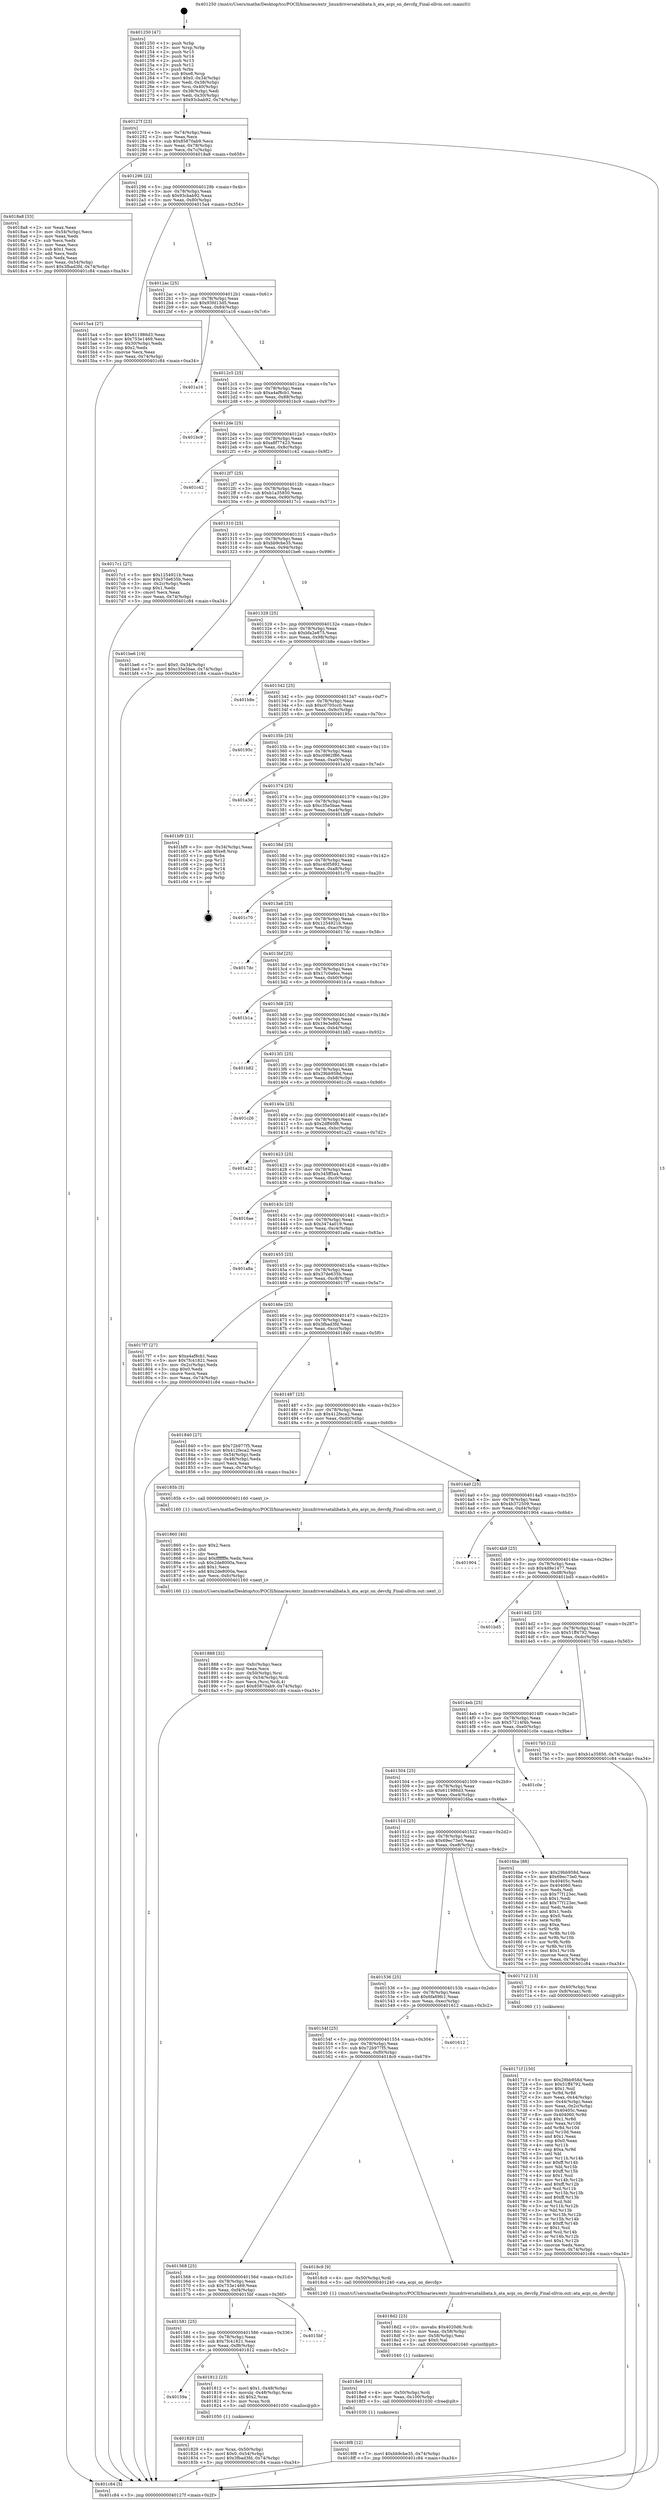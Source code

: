 digraph "0x401250" {
  label = "0x401250 (/mnt/c/Users/mathe/Desktop/tcc/POCII/binaries/extr_linuxdriversatalibata.h_ata_acpi_on_devcfg_Final-ollvm.out::main(0))"
  labelloc = "t"
  node[shape=record]

  Entry [label="",width=0.3,height=0.3,shape=circle,fillcolor=black,style=filled]
  "0x40127f" [label="{
     0x40127f [23]\l
     | [instrs]\l
     &nbsp;&nbsp;0x40127f \<+3\>: mov -0x74(%rbp),%eax\l
     &nbsp;&nbsp;0x401282 \<+2\>: mov %eax,%ecx\l
     &nbsp;&nbsp;0x401284 \<+6\>: sub $0x85870ab9,%ecx\l
     &nbsp;&nbsp;0x40128a \<+3\>: mov %eax,-0x78(%rbp)\l
     &nbsp;&nbsp;0x40128d \<+3\>: mov %ecx,-0x7c(%rbp)\l
     &nbsp;&nbsp;0x401290 \<+6\>: je 00000000004018a8 \<main+0x658\>\l
  }"]
  "0x4018a8" [label="{
     0x4018a8 [33]\l
     | [instrs]\l
     &nbsp;&nbsp;0x4018a8 \<+2\>: xor %eax,%eax\l
     &nbsp;&nbsp;0x4018aa \<+3\>: mov -0x54(%rbp),%ecx\l
     &nbsp;&nbsp;0x4018ad \<+2\>: mov %eax,%edx\l
     &nbsp;&nbsp;0x4018af \<+2\>: sub %ecx,%edx\l
     &nbsp;&nbsp;0x4018b1 \<+2\>: mov %eax,%ecx\l
     &nbsp;&nbsp;0x4018b3 \<+3\>: sub $0x1,%ecx\l
     &nbsp;&nbsp;0x4018b6 \<+2\>: add %ecx,%edx\l
     &nbsp;&nbsp;0x4018b8 \<+2\>: sub %edx,%eax\l
     &nbsp;&nbsp;0x4018ba \<+3\>: mov %eax,-0x54(%rbp)\l
     &nbsp;&nbsp;0x4018bd \<+7\>: movl $0x3fbad3fd,-0x74(%rbp)\l
     &nbsp;&nbsp;0x4018c4 \<+5\>: jmp 0000000000401c84 \<main+0xa34\>\l
  }"]
  "0x401296" [label="{
     0x401296 [22]\l
     | [instrs]\l
     &nbsp;&nbsp;0x401296 \<+5\>: jmp 000000000040129b \<main+0x4b\>\l
     &nbsp;&nbsp;0x40129b \<+3\>: mov -0x78(%rbp),%eax\l
     &nbsp;&nbsp;0x40129e \<+5\>: sub $0x93cbab92,%eax\l
     &nbsp;&nbsp;0x4012a3 \<+3\>: mov %eax,-0x80(%rbp)\l
     &nbsp;&nbsp;0x4012a6 \<+6\>: je 00000000004015a4 \<main+0x354\>\l
  }"]
  Exit [label="",width=0.3,height=0.3,shape=circle,fillcolor=black,style=filled,peripheries=2]
  "0x4015a4" [label="{
     0x4015a4 [27]\l
     | [instrs]\l
     &nbsp;&nbsp;0x4015a4 \<+5\>: mov $0x611986d3,%eax\l
     &nbsp;&nbsp;0x4015a9 \<+5\>: mov $0x753e1469,%ecx\l
     &nbsp;&nbsp;0x4015ae \<+3\>: mov -0x30(%rbp),%edx\l
     &nbsp;&nbsp;0x4015b1 \<+3\>: cmp $0x2,%edx\l
     &nbsp;&nbsp;0x4015b4 \<+3\>: cmovne %ecx,%eax\l
     &nbsp;&nbsp;0x4015b7 \<+3\>: mov %eax,-0x74(%rbp)\l
     &nbsp;&nbsp;0x4015ba \<+5\>: jmp 0000000000401c84 \<main+0xa34\>\l
  }"]
  "0x4012ac" [label="{
     0x4012ac [25]\l
     | [instrs]\l
     &nbsp;&nbsp;0x4012ac \<+5\>: jmp 00000000004012b1 \<main+0x61\>\l
     &nbsp;&nbsp;0x4012b1 \<+3\>: mov -0x78(%rbp),%eax\l
     &nbsp;&nbsp;0x4012b4 \<+5\>: sub $0x93fd13d5,%eax\l
     &nbsp;&nbsp;0x4012b9 \<+6\>: mov %eax,-0x84(%rbp)\l
     &nbsp;&nbsp;0x4012bf \<+6\>: je 0000000000401a16 \<main+0x7c6\>\l
  }"]
  "0x401c84" [label="{
     0x401c84 [5]\l
     | [instrs]\l
     &nbsp;&nbsp;0x401c84 \<+5\>: jmp 000000000040127f \<main+0x2f\>\l
  }"]
  "0x401250" [label="{
     0x401250 [47]\l
     | [instrs]\l
     &nbsp;&nbsp;0x401250 \<+1\>: push %rbp\l
     &nbsp;&nbsp;0x401251 \<+3\>: mov %rsp,%rbp\l
     &nbsp;&nbsp;0x401254 \<+2\>: push %r15\l
     &nbsp;&nbsp;0x401256 \<+2\>: push %r14\l
     &nbsp;&nbsp;0x401258 \<+2\>: push %r13\l
     &nbsp;&nbsp;0x40125a \<+2\>: push %r12\l
     &nbsp;&nbsp;0x40125c \<+1\>: push %rbx\l
     &nbsp;&nbsp;0x40125d \<+7\>: sub $0xe8,%rsp\l
     &nbsp;&nbsp;0x401264 \<+7\>: movl $0x0,-0x34(%rbp)\l
     &nbsp;&nbsp;0x40126b \<+3\>: mov %edi,-0x38(%rbp)\l
     &nbsp;&nbsp;0x40126e \<+4\>: mov %rsi,-0x40(%rbp)\l
     &nbsp;&nbsp;0x401272 \<+3\>: mov -0x38(%rbp),%edi\l
     &nbsp;&nbsp;0x401275 \<+3\>: mov %edi,-0x30(%rbp)\l
     &nbsp;&nbsp;0x401278 \<+7\>: movl $0x93cbab92,-0x74(%rbp)\l
  }"]
  "0x4018f8" [label="{
     0x4018f8 [12]\l
     | [instrs]\l
     &nbsp;&nbsp;0x4018f8 \<+7\>: movl $0xbb9cbe35,-0x74(%rbp)\l
     &nbsp;&nbsp;0x4018ff \<+5\>: jmp 0000000000401c84 \<main+0xa34\>\l
  }"]
  "0x401a16" [label="{
     0x401a16\l
  }", style=dashed]
  "0x4012c5" [label="{
     0x4012c5 [25]\l
     | [instrs]\l
     &nbsp;&nbsp;0x4012c5 \<+5\>: jmp 00000000004012ca \<main+0x7a\>\l
     &nbsp;&nbsp;0x4012ca \<+3\>: mov -0x78(%rbp),%eax\l
     &nbsp;&nbsp;0x4012cd \<+5\>: sub $0xa4af8cb1,%eax\l
     &nbsp;&nbsp;0x4012d2 \<+6\>: mov %eax,-0x88(%rbp)\l
     &nbsp;&nbsp;0x4012d8 \<+6\>: je 0000000000401bc9 \<main+0x979\>\l
  }"]
  "0x4018e9" [label="{
     0x4018e9 [15]\l
     | [instrs]\l
     &nbsp;&nbsp;0x4018e9 \<+4\>: mov -0x50(%rbp),%rdi\l
     &nbsp;&nbsp;0x4018ed \<+6\>: mov %eax,-0x100(%rbp)\l
     &nbsp;&nbsp;0x4018f3 \<+5\>: call 0000000000401030 \<free@plt\>\l
     | [calls]\l
     &nbsp;&nbsp;0x401030 \{1\} (unknown)\l
  }"]
  "0x401bc9" [label="{
     0x401bc9\l
  }", style=dashed]
  "0x4012de" [label="{
     0x4012de [25]\l
     | [instrs]\l
     &nbsp;&nbsp;0x4012de \<+5\>: jmp 00000000004012e3 \<main+0x93\>\l
     &nbsp;&nbsp;0x4012e3 \<+3\>: mov -0x78(%rbp),%eax\l
     &nbsp;&nbsp;0x4012e6 \<+5\>: sub $0xa8f77423,%eax\l
     &nbsp;&nbsp;0x4012eb \<+6\>: mov %eax,-0x8c(%rbp)\l
     &nbsp;&nbsp;0x4012f1 \<+6\>: je 0000000000401c42 \<main+0x9f2\>\l
  }"]
  "0x4018d2" [label="{
     0x4018d2 [23]\l
     | [instrs]\l
     &nbsp;&nbsp;0x4018d2 \<+10\>: movabs $0x4020d6,%rdi\l
     &nbsp;&nbsp;0x4018dc \<+3\>: mov %eax,-0x58(%rbp)\l
     &nbsp;&nbsp;0x4018df \<+3\>: mov -0x58(%rbp),%esi\l
     &nbsp;&nbsp;0x4018e2 \<+2\>: mov $0x0,%al\l
     &nbsp;&nbsp;0x4018e4 \<+5\>: call 0000000000401040 \<printf@plt\>\l
     | [calls]\l
     &nbsp;&nbsp;0x401040 \{1\} (unknown)\l
  }"]
  "0x401c42" [label="{
     0x401c42\l
  }", style=dashed]
  "0x4012f7" [label="{
     0x4012f7 [25]\l
     | [instrs]\l
     &nbsp;&nbsp;0x4012f7 \<+5\>: jmp 00000000004012fc \<main+0xac\>\l
     &nbsp;&nbsp;0x4012fc \<+3\>: mov -0x78(%rbp),%eax\l
     &nbsp;&nbsp;0x4012ff \<+5\>: sub $0xb1a35850,%eax\l
     &nbsp;&nbsp;0x401304 \<+6\>: mov %eax,-0x90(%rbp)\l
     &nbsp;&nbsp;0x40130a \<+6\>: je 00000000004017c1 \<main+0x571\>\l
  }"]
  "0x401888" [label="{
     0x401888 [32]\l
     | [instrs]\l
     &nbsp;&nbsp;0x401888 \<+6\>: mov -0xfc(%rbp),%ecx\l
     &nbsp;&nbsp;0x40188e \<+3\>: imul %eax,%ecx\l
     &nbsp;&nbsp;0x401891 \<+4\>: mov -0x50(%rbp),%rsi\l
     &nbsp;&nbsp;0x401895 \<+4\>: movslq -0x54(%rbp),%rdi\l
     &nbsp;&nbsp;0x401899 \<+3\>: mov %ecx,(%rsi,%rdi,4)\l
     &nbsp;&nbsp;0x40189c \<+7\>: movl $0x85870ab9,-0x74(%rbp)\l
     &nbsp;&nbsp;0x4018a3 \<+5\>: jmp 0000000000401c84 \<main+0xa34\>\l
  }"]
  "0x4017c1" [label="{
     0x4017c1 [27]\l
     | [instrs]\l
     &nbsp;&nbsp;0x4017c1 \<+5\>: mov $0x1254921b,%eax\l
     &nbsp;&nbsp;0x4017c6 \<+5\>: mov $0x37de635b,%ecx\l
     &nbsp;&nbsp;0x4017cb \<+3\>: mov -0x2c(%rbp),%edx\l
     &nbsp;&nbsp;0x4017ce \<+3\>: cmp $0x1,%edx\l
     &nbsp;&nbsp;0x4017d1 \<+3\>: cmovl %ecx,%eax\l
     &nbsp;&nbsp;0x4017d4 \<+3\>: mov %eax,-0x74(%rbp)\l
     &nbsp;&nbsp;0x4017d7 \<+5\>: jmp 0000000000401c84 \<main+0xa34\>\l
  }"]
  "0x401310" [label="{
     0x401310 [25]\l
     | [instrs]\l
     &nbsp;&nbsp;0x401310 \<+5\>: jmp 0000000000401315 \<main+0xc5\>\l
     &nbsp;&nbsp;0x401315 \<+3\>: mov -0x78(%rbp),%eax\l
     &nbsp;&nbsp;0x401318 \<+5\>: sub $0xbb9cbe35,%eax\l
     &nbsp;&nbsp;0x40131d \<+6\>: mov %eax,-0x94(%rbp)\l
     &nbsp;&nbsp;0x401323 \<+6\>: je 0000000000401be6 \<main+0x996\>\l
  }"]
  "0x401860" [label="{
     0x401860 [40]\l
     | [instrs]\l
     &nbsp;&nbsp;0x401860 \<+5\>: mov $0x2,%ecx\l
     &nbsp;&nbsp;0x401865 \<+1\>: cltd\l
     &nbsp;&nbsp;0x401866 \<+2\>: idiv %ecx\l
     &nbsp;&nbsp;0x401868 \<+6\>: imul $0xfffffffe,%edx,%ecx\l
     &nbsp;&nbsp;0x40186e \<+6\>: sub $0x2de8000a,%ecx\l
     &nbsp;&nbsp;0x401874 \<+3\>: add $0x1,%ecx\l
     &nbsp;&nbsp;0x401877 \<+6\>: add $0x2de8000a,%ecx\l
     &nbsp;&nbsp;0x40187d \<+6\>: mov %ecx,-0xfc(%rbp)\l
     &nbsp;&nbsp;0x401883 \<+5\>: call 0000000000401160 \<next_i\>\l
     | [calls]\l
     &nbsp;&nbsp;0x401160 \{1\} (/mnt/c/Users/mathe/Desktop/tcc/POCII/binaries/extr_linuxdriversatalibata.h_ata_acpi_on_devcfg_Final-ollvm.out::next_i)\l
  }"]
  "0x401be6" [label="{
     0x401be6 [19]\l
     | [instrs]\l
     &nbsp;&nbsp;0x401be6 \<+7\>: movl $0x0,-0x34(%rbp)\l
     &nbsp;&nbsp;0x401bed \<+7\>: movl $0xc35e5bae,-0x74(%rbp)\l
     &nbsp;&nbsp;0x401bf4 \<+5\>: jmp 0000000000401c84 \<main+0xa34\>\l
  }"]
  "0x401329" [label="{
     0x401329 [25]\l
     | [instrs]\l
     &nbsp;&nbsp;0x401329 \<+5\>: jmp 000000000040132e \<main+0xde\>\l
     &nbsp;&nbsp;0x40132e \<+3\>: mov -0x78(%rbp),%eax\l
     &nbsp;&nbsp;0x401331 \<+5\>: sub $0xbfa2e875,%eax\l
     &nbsp;&nbsp;0x401336 \<+6\>: mov %eax,-0x98(%rbp)\l
     &nbsp;&nbsp;0x40133c \<+6\>: je 0000000000401b8e \<main+0x93e\>\l
  }"]
  "0x401829" [label="{
     0x401829 [23]\l
     | [instrs]\l
     &nbsp;&nbsp;0x401829 \<+4\>: mov %rax,-0x50(%rbp)\l
     &nbsp;&nbsp;0x40182d \<+7\>: movl $0x0,-0x54(%rbp)\l
     &nbsp;&nbsp;0x401834 \<+7\>: movl $0x3fbad3fd,-0x74(%rbp)\l
     &nbsp;&nbsp;0x40183b \<+5\>: jmp 0000000000401c84 \<main+0xa34\>\l
  }"]
  "0x401b8e" [label="{
     0x401b8e\l
  }", style=dashed]
  "0x401342" [label="{
     0x401342 [25]\l
     | [instrs]\l
     &nbsp;&nbsp;0x401342 \<+5\>: jmp 0000000000401347 \<main+0xf7\>\l
     &nbsp;&nbsp;0x401347 \<+3\>: mov -0x78(%rbp),%eax\l
     &nbsp;&nbsp;0x40134a \<+5\>: sub $0xc0705cc0,%eax\l
     &nbsp;&nbsp;0x40134f \<+6\>: mov %eax,-0x9c(%rbp)\l
     &nbsp;&nbsp;0x401355 \<+6\>: je 000000000040195c \<main+0x70c\>\l
  }"]
  "0x40159a" [label="{
     0x40159a\l
  }", style=dashed]
  "0x40195c" [label="{
     0x40195c\l
  }", style=dashed]
  "0x40135b" [label="{
     0x40135b [25]\l
     | [instrs]\l
     &nbsp;&nbsp;0x40135b \<+5\>: jmp 0000000000401360 \<main+0x110\>\l
     &nbsp;&nbsp;0x401360 \<+3\>: mov -0x78(%rbp),%eax\l
     &nbsp;&nbsp;0x401363 \<+5\>: sub $0xc0962f86,%eax\l
     &nbsp;&nbsp;0x401368 \<+6\>: mov %eax,-0xa0(%rbp)\l
     &nbsp;&nbsp;0x40136e \<+6\>: je 0000000000401a3d \<main+0x7ed\>\l
  }"]
  "0x401812" [label="{
     0x401812 [23]\l
     | [instrs]\l
     &nbsp;&nbsp;0x401812 \<+7\>: movl $0x1,-0x48(%rbp)\l
     &nbsp;&nbsp;0x401819 \<+4\>: movslq -0x48(%rbp),%rax\l
     &nbsp;&nbsp;0x40181d \<+4\>: shl $0x2,%rax\l
     &nbsp;&nbsp;0x401821 \<+3\>: mov %rax,%rdi\l
     &nbsp;&nbsp;0x401824 \<+5\>: call 0000000000401050 \<malloc@plt\>\l
     | [calls]\l
     &nbsp;&nbsp;0x401050 \{1\} (unknown)\l
  }"]
  "0x401a3d" [label="{
     0x401a3d\l
  }", style=dashed]
  "0x401374" [label="{
     0x401374 [25]\l
     | [instrs]\l
     &nbsp;&nbsp;0x401374 \<+5\>: jmp 0000000000401379 \<main+0x129\>\l
     &nbsp;&nbsp;0x401379 \<+3\>: mov -0x78(%rbp),%eax\l
     &nbsp;&nbsp;0x40137c \<+5\>: sub $0xc35e5bae,%eax\l
     &nbsp;&nbsp;0x401381 \<+6\>: mov %eax,-0xa4(%rbp)\l
     &nbsp;&nbsp;0x401387 \<+6\>: je 0000000000401bf9 \<main+0x9a9\>\l
  }"]
  "0x401581" [label="{
     0x401581 [25]\l
     | [instrs]\l
     &nbsp;&nbsp;0x401581 \<+5\>: jmp 0000000000401586 \<main+0x336\>\l
     &nbsp;&nbsp;0x401586 \<+3\>: mov -0x78(%rbp),%eax\l
     &nbsp;&nbsp;0x401589 \<+5\>: sub $0x7fc41821,%eax\l
     &nbsp;&nbsp;0x40158e \<+6\>: mov %eax,-0xf8(%rbp)\l
     &nbsp;&nbsp;0x401594 \<+6\>: je 0000000000401812 \<main+0x5c2\>\l
  }"]
  "0x401bf9" [label="{
     0x401bf9 [21]\l
     | [instrs]\l
     &nbsp;&nbsp;0x401bf9 \<+3\>: mov -0x34(%rbp),%eax\l
     &nbsp;&nbsp;0x401bfc \<+7\>: add $0xe8,%rsp\l
     &nbsp;&nbsp;0x401c03 \<+1\>: pop %rbx\l
     &nbsp;&nbsp;0x401c04 \<+2\>: pop %r12\l
     &nbsp;&nbsp;0x401c06 \<+2\>: pop %r13\l
     &nbsp;&nbsp;0x401c08 \<+2\>: pop %r14\l
     &nbsp;&nbsp;0x401c0a \<+2\>: pop %r15\l
     &nbsp;&nbsp;0x401c0c \<+1\>: pop %rbp\l
     &nbsp;&nbsp;0x401c0d \<+1\>: ret\l
  }"]
  "0x40138d" [label="{
     0x40138d [25]\l
     | [instrs]\l
     &nbsp;&nbsp;0x40138d \<+5\>: jmp 0000000000401392 \<main+0x142\>\l
     &nbsp;&nbsp;0x401392 \<+3\>: mov -0x78(%rbp),%eax\l
     &nbsp;&nbsp;0x401395 \<+5\>: sub $0xc40f5892,%eax\l
     &nbsp;&nbsp;0x40139a \<+6\>: mov %eax,-0xa8(%rbp)\l
     &nbsp;&nbsp;0x4013a0 \<+6\>: je 0000000000401c70 \<main+0xa20\>\l
  }"]
  "0x4015bf" [label="{
     0x4015bf\l
  }", style=dashed]
  "0x401c70" [label="{
     0x401c70\l
  }", style=dashed]
  "0x4013a6" [label="{
     0x4013a6 [25]\l
     | [instrs]\l
     &nbsp;&nbsp;0x4013a6 \<+5\>: jmp 00000000004013ab \<main+0x15b\>\l
     &nbsp;&nbsp;0x4013ab \<+3\>: mov -0x78(%rbp),%eax\l
     &nbsp;&nbsp;0x4013ae \<+5\>: sub $0x1254921b,%eax\l
     &nbsp;&nbsp;0x4013b3 \<+6\>: mov %eax,-0xac(%rbp)\l
     &nbsp;&nbsp;0x4013b9 \<+6\>: je 00000000004017dc \<main+0x58c\>\l
  }"]
  "0x401568" [label="{
     0x401568 [25]\l
     | [instrs]\l
     &nbsp;&nbsp;0x401568 \<+5\>: jmp 000000000040156d \<main+0x31d\>\l
     &nbsp;&nbsp;0x40156d \<+3\>: mov -0x78(%rbp),%eax\l
     &nbsp;&nbsp;0x401570 \<+5\>: sub $0x753e1469,%eax\l
     &nbsp;&nbsp;0x401575 \<+6\>: mov %eax,-0xf4(%rbp)\l
     &nbsp;&nbsp;0x40157b \<+6\>: je 00000000004015bf \<main+0x36f\>\l
  }"]
  "0x4017dc" [label="{
     0x4017dc\l
  }", style=dashed]
  "0x4013bf" [label="{
     0x4013bf [25]\l
     | [instrs]\l
     &nbsp;&nbsp;0x4013bf \<+5\>: jmp 00000000004013c4 \<main+0x174\>\l
     &nbsp;&nbsp;0x4013c4 \<+3\>: mov -0x78(%rbp),%eax\l
     &nbsp;&nbsp;0x4013c7 \<+5\>: sub $0x17c0a6cc,%eax\l
     &nbsp;&nbsp;0x4013cc \<+6\>: mov %eax,-0xb0(%rbp)\l
     &nbsp;&nbsp;0x4013d2 \<+6\>: je 0000000000401b1a \<main+0x8ca\>\l
  }"]
  "0x4018c9" [label="{
     0x4018c9 [9]\l
     | [instrs]\l
     &nbsp;&nbsp;0x4018c9 \<+4\>: mov -0x50(%rbp),%rdi\l
     &nbsp;&nbsp;0x4018cd \<+5\>: call 0000000000401240 \<ata_acpi_on_devcfg\>\l
     | [calls]\l
     &nbsp;&nbsp;0x401240 \{1\} (/mnt/c/Users/mathe/Desktop/tcc/POCII/binaries/extr_linuxdriversatalibata.h_ata_acpi_on_devcfg_Final-ollvm.out::ata_acpi_on_devcfg)\l
  }"]
  "0x401b1a" [label="{
     0x401b1a\l
  }", style=dashed]
  "0x4013d8" [label="{
     0x4013d8 [25]\l
     | [instrs]\l
     &nbsp;&nbsp;0x4013d8 \<+5\>: jmp 00000000004013dd \<main+0x18d\>\l
     &nbsp;&nbsp;0x4013dd \<+3\>: mov -0x78(%rbp),%eax\l
     &nbsp;&nbsp;0x4013e0 \<+5\>: sub $0x19e3e80f,%eax\l
     &nbsp;&nbsp;0x4013e5 \<+6\>: mov %eax,-0xb4(%rbp)\l
     &nbsp;&nbsp;0x4013eb \<+6\>: je 0000000000401b82 \<main+0x932\>\l
  }"]
  "0x40154f" [label="{
     0x40154f [25]\l
     | [instrs]\l
     &nbsp;&nbsp;0x40154f \<+5\>: jmp 0000000000401554 \<main+0x304\>\l
     &nbsp;&nbsp;0x401554 \<+3\>: mov -0x78(%rbp),%eax\l
     &nbsp;&nbsp;0x401557 \<+5\>: sub $0x72b977f5,%eax\l
     &nbsp;&nbsp;0x40155c \<+6\>: mov %eax,-0xf0(%rbp)\l
     &nbsp;&nbsp;0x401562 \<+6\>: je 00000000004018c9 \<main+0x679\>\l
  }"]
  "0x401b82" [label="{
     0x401b82\l
  }", style=dashed]
  "0x4013f1" [label="{
     0x4013f1 [25]\l
     | [instrs]\l
     &nbsp;&nbsp;0x4013f1 \<+5\>: jmp 00000000004013f6 \<main+0x1a6\>\l
     &nbsp;&nbsp;0x4013f6 \<+3\>: mov -0x78(%rbp),%eax\l
     &nbsp;&nbsp;0x4013f9 \<+5\>: sub $0x29bb958d,%eax\l
     &nbsp;&nbsp;0x4013fe \<+6\>: mov %eax,-0xb8(%rbp)\l
     &nbsp;&nbsp;0x401404 \<+6\>: je 0000000000401c26 \<main+0x9d6\>\l
  }"]
  "0x401612" [label="{
     0x401612\l
  }", style=dashed]
  "0x401c26" [label="{
     0x401c26\l
  }", style=dashed]
  "0x40140a" [label="{
     0x40140a [25]\l
     | [instrs]\l
     &nbsp;&nbsp;0x40140a \<+5\>: jmp 000000000040140f \<main+0x1bf\>\l
     &nbsp;&nbsp;0x40140f \<+3\>: mov -0x78(%rbp),%eax\l
     &nbsp;&nbsp;0x401412 \<+5\>: sub $0x2dff40f8,%eax\l
     &nbsp;&nbsp;0x401417 \<+6\>: mov %eax,-0xbc(%rbp)\l
     &nbsp;&nbsp;0x40141d \<+6\>: je 0000000000401a22 \<main+0x7d2\>\l
  }"]
  "0x40171f" [label="{
     0x40171f [150]\l
     | [instrs]\l
     &nbsp;&nbsp;0x40171f \<+5\>: mov $0x29bb958d,%ecx\l
     &nbsp;&nbsp;0x401724 \<+5\>: mov $0x51ff4792,%edx\l
     &nbsp;&nbsp;0x401729 \<+3\>: mov $0x1,%sil\l
     &nbsp;&nbsp;0x40172c \<+3\>: xor %r8d,%r8d\l
     &nbsp;&nbsp;0x40172f \<+3\>: mov %eax,-0x44(%rbp)\l
     &nbsp;&nbsp;0x401732 \<+3\>: mov -0x44(%rbp),%eax\l
     &nbsp;&nbsp;0x401735 \<+3\>: mov %eax,-0x2c(%rbp)\l
     &nbsp;&nbsp;0x401738 \<+7\>: mov 0x40405c,%eax\l
     &nbsp;&nbsp;0x40173f \<+8\>: mov 0x404060,%r9d\l
     &nbsp;&nbsp;0x401747 \<+4\>: sub $0x1,%r8d\l
     &nbsp;&nbsp;0x40174b \<+3\>: mov %eax,%r10d\l
     &nbsp;&nbsp;0x40174e \<+3\>: add %r8d,%r10d\l
     &nbsp;&nbsp;0x401751 \<+4\>: imul %r10d,%eax\l
     &nbsp;&nbsp;0x401755 \<+3\>: and $0x1,%eax\l
     &nbsp;&nbsp;0x401758 \<+3\>: cmp $0x0,%eax\l
     &nbsp;&nbsp;0x40175b \<+4\>: sete %r11b\l
     &nbsp;&nbsp;0x40175f \<+4\>: cmp $0xa,%r9d\l
     &nbsp;&nbsp;0x401763 \<+3\>: setl %bl\l
     &nbsp;&nbsp;0x401766 \<+3\>: mov %r11b,%r14b\l
     &nbsp;&nbsp;0x401769 \<+4\>: xor $0xff,%r14b\l
     &nbsp;&nbsp;0x40176d \<+3\>: mov %bl,%r15b\l
     &nbsp;&nbsp;0x401770 \<+4\>: xor $0xff,%r15b\l
     &nbsp;&nbsp;0x401774 \<+4\>: xor $0x1,%sil\l
     &nbsp;&nbsp;0x401778 \<+3\>: mov %r14b,%r12b\l
     &nbsp;&nbsp;0x40177b \<+4\>: and $0xff,%r12b\l
     &nbsp;&nbsp;0x40177f \<+3\>: and %sil,%r11b\l
     &nbsp;&nbsp;0x401782 \<+3\>: mov %r15b,%r13b\l
     &nbsp;&nbsp;0x401785 \<+4\>: and $0xff,%r13b\l
     &nbsp;&nbsp;0x401789 \<+3\>: and %sil,%bl\l
     &nbsp;&nbsp;0x40178c \<+3\>: or %r11b,%r12b\l
     &nbsp;&nbsp;0x40178f \<+3\>: or %bl,%r13b\l
     &nbsp;&nbsp;0x401792 \<+3\>: xor %r13b,%r12b\l
     &nbsp;&nbsp;0x401795 \<+3\>: or %r15b,%r14b\l
     &nbsp;&nbsp;0x401798 \<+4\>: xor $0xff,%r14b\l
     &nbsp;&nbsp;0x40179c \<+4\>: or $0x1,%sil\l
     &nbsp;&nbsp;0x4017a0 \<+3\>: and %sil,%r14b\l
     &nbsp;&nbsp;0x4017a3 \<+3\>: or %r14b,%r12b\l
     &nbsp;&nbsp;0x4017a6 \<+4\>: test $0x1,%r12b\l
     &nbsp;&nbsp;0x4017aa \<+3\>: cmovne %edx,%ecx\l
     &nbsp;&nbsp;0x4017ad \<+3\>: mov %ecx,-0x74(%rbp)\l
     &nbsp;&nbsp;0x4017b0 \<+5\>: jmp 0000000000401c84 \<main+0xa34\>\l
  }"]
  "0x401a22" [label="{
     0x401a22\l
  }", style=dashed]
  "0x401423" [label="{
     0x401423 [25]\l
     | [instrs]\l
     &nbsp;&nbsp;0x401423 \<+5\>: jmp 0000000000401428 \<main+0x1d8\>\l
     &nbsp;&nbsp;0x401428 \<+3\>: mov -0x78(%rbp),%eax\l
     &nbsp;&nbsp;0x40142b \<+5\>: sub $0x345ff5a4,%eax\l
     &nbsp;&nbsp;0x401430 \<+6\>: mov %eax,-0xc0(%rbp)\l
     &nbsp;&nbsp;0x401436 \<+6\>: je 00000000004016ae \<main+0x45e\>\l
  }"]
  "0x401536" [label="{
     0x401536 [25]\l
     | [instrs]\l
     &nbsp;&nbsp;0x401536 \<+5\>: jmp 000000000040153b \<main+0x2eb\>\l
     &nbsp;&nbsp;0x40153b \<+3\>: mov -0x78(%rbp),%eax\l
     &nbsp;&nbsp;0x40153e \<+5\>: sub $0x6fa69fc1,%eax\l
     &nbsp;&nbsp;0x401543 \<+6\>: mov %eax,-0xec(%rbp)\l
     &nbsp;&nbsp;0x401549 \<+6\>: je 0000000000401612 \<main+0x3c2\>\l
  }"]
  "0x4016ae" [label="{
     0x4016ae\l
  }", style=dashed]
  "0x40143c" [label="{
     0x40143c [25]\l
     | [instrs]\l
     &nbsp;&nbsp;0x40143c \<+5\>: jmp 0000000000401441 \<main+0x1f1\>\l
     &nbsp;&nbsp;0x401441 \<+3\>: mov -0x78(%rbp),%eax\l
     &nbsp;&nbsp;0x401444 \<+5\>: sub $0x3474a019,%eax\l
     &nbsp;&nbsp;0x401449 \<+6\>: mov %eax,-0xc4(%rbp)\l
     &nbsp;&nbsp;0x40144f \<+6\>: je 0000000000401a8a \<main+0x83a\>\l
  }"]
  "0x401712" [label="{
     0x401712 [13]\l
     | [instrs]\l
     &nbsp;&nbsp;0x401712 \<+4\>: mov -0x40(%rbp),%rax\l
     &nbsp;&nbsp;0x401716 \<+4\>: mov 0x8(%rax),%rdi\l
     &nbsp;&nbsp;0x40171a \<+5\>: call 0000000000401060 \<atoi@plt\>\l
     | [calls]\l
     &nbsp;&nbsp;0x401060 \{1\} (unknown)\l
  }"]
  "0x401a8a" [label="{
     0x401a8a\l
  }", style=dashed]
  "0x401455" [label="{
     0x401455 [25]\l
     | [instrs]\l
     &nbsp;&nbsp;0x401455 \<+5\>: jmp 000000000040145a \<main+0x20a\>\l
     &nbsp;&nbsp;0x40145a \<+3\>: mov -0x78(%rbp),%eax\l
     &nbsp;&nbsp;0x40145d \<+5\>: sub $0x37de635b,%eax\l
     &nbsp;&nbsp;0x401462 \<+6\>: mov %eax,-0xc8(%rbp)\l
     &nbsp;&nbsp;0x401468 \<+6\>: je 00000000004017f7 \<main+0x5a7\>\l
  }"]
  "0x40151d" [label="{
     0x40151d [25]\l
     | [instrs]\l
     &nbsp;&nbsp;0x40151d \<+5\>: jmp 0000000000401522 \<main+0x2d2\>\l
     &nbsp;&nbsp;0x401522 \<+3\>: mov -0x78(%rbp),%eax\l
     &nbsp;&nbsp;0x401525 \<+5\>: sub $0x69ec73e0,%eax\l
     &nbsp;&nbsp;0x40152a \<+6\>: mov %eax,-0xe8(%rbp)\l
     &nbsp;&nbsp;0x401530 \<+6\>: je 0000000000401712 \<main+0x4c2\>\l
  }"]
  "0x4017f7" [label="{
     0x4017f7 [27]\l
     | [instrs]\l
     &nbsp;&nbsp;0x4017f7 \<+5\>: mov $0xa4af8cb1,%eax\l
     &nbsp;&nbsp;0x4017fc \<+5\>: mov $0x7fc41821,%ecx\l
     &nbsp;&nbsp;0x401801 \<+3\>: mov -0x2c(%rbp),%edx\l
     &nbsp;&nbsp;0x401804 \<+3\>: cmp $0x0,%edx\l
     &nbsp;&nbsp;0x401807 \<+3\>: cmove %ecx,%eax\l
     &nbsp;&nbsp;0x40180a \<+3\>: mov %eax,-0x74(%rbp)\l
     &nbsp;&nbsp;0x40180d \<+5\>: jmp 0000000000401c84 \<main+0xa34\>\l
  }"]
  "0x40146e" [label="{
     0x40146e [25]\l
     | [instrs]\l
     &nbsp;&nbsp;0x40146e \<+5\>: jmp 0000000000401473 \<main+0x223\>\l
     &nbsp;&nbsp;0x401473 \<+3\>: mov -0x78(%rbp),%eax\l
     &nbsp;&nbsp;0x401476 \<+5\>: sub $0x3fbad3fd,%eax\l
     &nbsp;&nbsp;0x40147b \<+6\>: mov %eax,-0xcc(%rbp)\l
     &nbsp;&nbsp;0x401481 \<+6\>: je 0000000000401840 \<main+0x5f0\>\l
  }"]
  "0x4016ba" [label="{
     0x4016ba [88]\l
     | [instrs]\l
     &nbsp;&nbsp;0x4016ba \<+5\>: mov $0x29bb958d,%eax\l
     &nbsp;&nbsp;0x4016bf \<+5\>: mov $0x69ec73e0,%ecx\l
     &nbsp;&nbsp;0x4016c4 \<+7\>: mov 0x40405c,%edx\l
     &nbsp;&nbsp;0x4016cb \<+7\>: mov 0x404060,%esi\l
     &nbsp;&nbsp;0x4016d2 \<+2\>: mov %edx,%edi\l
     &nbsp;&nbsp;0x4016d4 \<+6\>: sub $0x77f123ec,%edi\l
     &nbsp;&nbsp;0x4016da \<+3\>: sub $0x1,%edi\l
     &nbsp;&nbsp;0x4016dd \<+6\>: add $0x77f123ec,%edi\l
     &nbsp;&nbsp;0x4016e3 \<+3\>: imul %edi,%edx\l
     &nbsp;&nbsp;0x4016e6 \<+3\>: and $0x1,%edx\l
     &nbsp;&nbsp;0x4016e9 \<+3\>: cmp $0x0,%edx\l
     &nbsp;&nbsp;0x4016ec \<+4\>: sete %r8b\l
     &nbsp;&nbsp;0x4016f0 \<+3\>: cmp $0xa,%esi\l
     &nbsp;&nbsp;0x4016f3 \<+4\>: setl %r9b\l
     &nbsp;&nbsp;0x4016f7 \<+3\>: mov %r8b,%r10b\l
     &nbsp;&nbsp;0x4016fa \<+3\>: and %r9b,%r10b\l
     &nbsp;&nbsp;0x4016fd \<+3\>: xor %r9b,%r8b\l
     &nbsp;&nbsp;0x401700 \<+3\>: or %r8b,%r10b\l
     &nbsp;&nbsp;0x401703 \<+4\>: test $0x1,%r10b\l
     &nbsp;&nbsp;0x401707 \<+3\>: cmovne %ecx,%eax\l
     &nbsp;&nbsp;0x40170a \<+3\>: mov %eax,-0x74(%rbp)\l
     &nbsp;&nbsp;0x40170d \<+5\>: jmp 0000000000401c84 \<main+0xa34\>\l
  }"]
  "0x401840" [label="{
     0x401840 [27]\l
     | [instrs]\l
     &nbsp;&nbsp;0x401840 \<+5\>: mov $0x72b977f5,%eax\l
     &nbsp;&nbsp;0x401845 \<+5\>: mov $0x412feca2,%ecx\l
     &nbsp;&nbsp;0x40184a \<+3\>: mov -0x54(%rbp),%edx\l
     &nbsp;&nbsp;0x40184d \<+3\>: cmp -0x48(%rbp),%edx\l
     &nbsp;&nbsp;0x401850 \<+3\>: cmovl %ecx,%eax\l
     &nbsp;&nbsp;0x401853 \<+3\>: mov %eax,-0x74(%rbp)\l
     &nbsp;&nbsp;0x401856 \<+5\>: jmp 0000000000401c84 \<main+0xa34\>\l
  }"]
  "0x401487" [label="{
     0x401487 [25]\l
     | [instrs]\l
     &nbsp;&nbsp;0x401487 \<+5\>: jmp 000000000040148c \<main+0x23c\>\l
     &nbsp;&nbsp;0x40148c \<+3\>: mov -0x78(%rbp),%eax\l
     &nbsp;&nbsp;0x40148f \<+5\>: sub $0x412feca2,%eax\l
     &nbsp;&nbsp;0x401494 \<+6\>: mov %eax,-0xd0(%rbp)\l
     &nbsp;&nbsp;0x40149a \<+6\>: je 000000000040185b \<main+0x60b\>\l
  }"]
  "0x401504" [label="{
     0x401504 [25]\l
     | [instrs]\l
     &nbsp;&nbsp;0x401504 \<+5\>: jmp 0000000000401509 \<main+0x2b9\>\l
     &nbsp;&nbsp;0x401509 \<+3\>: mov -0x78(%rbp),%eax\l
     &nbsp;&nbsp;0x40150c \<+5\>: sub $0x611986d3,%eax\l
     &nbsp;&nbsp;0x401511 \<+6\>: mov %eax,-0xe4(%rbp)\l
     &nbsp;&nbsp;0x401517 \<+6\>: je 00000000004016ba \<main+0x46a\>\l
  }"]
  "0x40185b" [label="{
     0x40185b [5]\l
     | [instrs]\l
     &nbsp;&nbsp;0x40185b \<+5\>: call 0000000000401160 \<next_i\>\l
     | [calls]\l
     &nbsp;&nbsp;0x401160 \{1\} (/mnt/c/Users/mathe/Desktop/tcc/POCII/binaries/extr_linuxdriversatalibata.h_ata_acpi_on_devcfg_Final-ollvm.out::next_i)\l
  }"]
  "0x4014a0" [label="{
     0x4014a0 [25]\l
     | [instrs]\l
     &nbsp;&nbsp;0x4014a0 \<+5\>: jmp 00000000004014a5 \<main+0x255\>\l
     &nbsp;&nbsp;0x4014a5 \<+3\>: mov -0x78(%rbp),%eax\l
     &nbsp;&nbsp;0x4014a8 \<+5\>: sub $0x4b372509,%eax\l
     &nbsp;&nbsp;0x4014ad \<+6\>: mov %eax,-0xd4(%rbp)\l
     &nbsp;&nbsp;0x4014b3 \<+6\>: je 0000000000401904 \<main+0x6b4\>\l
  }"]
  "0x401c0e" [label="{
     0x401c0e\l
  }", style=dashed]
  "0x401904" [label="{
     0x401904\l
  }", style=dashed]
  "0x4014b9" [label="{
     0x4014b9 [25]\l
     | [instrs]\l
     &nbsp;&nbsp;0x4014b9 \<+5\>: jmp 00000000004014be \<main+0x26e\>\l
     &nbsp;&nbsp;0x4014be \<+3\>: mov -0x78(%rbp),%eax\l
     &nbsp;&nbsp;0x4014c1 \<+5\>: sub $0x4d9e1477,%eax\l
     &nbsp;&nbsp;0x4014c6 \<+6\>: mov %eax,-0xd8(%rbp)\l
     &nbsp;&nbsp;0x4014cc \<+6\>: je 0000000000401bd5 \<main+0x985\>\l
  }"]
  "0x4014eb" [label="{
     0x4014eb [25]\l
     | [instrs]\l
     &nbsp;&nbsp;0x4014eb \<+5\>: jmp 00000000004014f0 \<main+0x2a0\>\l
     &nbsp;&nbsp;0x4014f0 \<+3\>: mov -0x78(%rbp),%eax\l
     &nbsp;&nbsp;0x4014f3 \<+5\>: sub $0x57214f4b,%eax\l
     &nbsp;&nbsp;0x4014f8 \<+6\>: mov %eax,-0xe0(%rbp)\l
     &nbsp;&nbsp;0x4014fe \<+6\>: je 0000000000401c0e \<main+0x9be\>\l
  }"]
  "0x401bd5" [label="{
     0x401bd5\l
  }", style=dashed]
  "0x4014d2" [label="{
     0x4014d2 [25]\l
     | [instrs]\l
     &nbsp;&nbsp;0x4014d2 \<+5\>: jmp 00000000004014d7 \<main+0x287\>\l
     &nbsp;&nbsp;0x4014d7 \<+3\>: mov -0x78(%rbp),%eax\l
     &nbsp;&nbsp;0x4014da \<+5\>: sub $0x51ff4792,%eax\l
     &nbsp;&nbsp;0x4014df \<+6\>: mov %eax,-0xdc(%rbp)\l
     &nbsp;&nbsp;0x4014e5 \<+6\>: je 00000000004017b5 \<main+0x565\>\l
  }"]
  "0x4017b5" [label="{
     0x4017b5 [12]\l
     | [instrs]\l
     &nbsp;&nbsp;0x4017b5 \<+7\>: movl $0xb1a35850,-0x74(%rbp)\l
     &nbsp;&nbsp;0x4017bc \<+5\>: jmp 0000000000401c84 \<main+0xa34\>\l
  }"]
  Entry -> "0x401250" [label=" 1"]
  "0x40127f" -> "0x4018a8" [label=" 1"]
  "0x40127f" -> "0x401296" [label=" 13"]
  "0x401bf9" -> Exit [label=" 1"]
  "0x401296" -> "0x4015a4" [label=" 1"]
  "0x401296" -> "0x4012ac" [label=" 12"]
  "0x4015a4" -> "0x401c84" [label=" 1"]
  "0x401250" -> "0x40127f" [label=" 1"]
  "0x401c84" -> "0x40127f" [label=" 13"]
  "0x401be6" -> "0x401c84" [label=" 1"]
  "0x4012ac" -> "0x401a16" [label=" 0"]
  "0x4012ac" -> "0x4012c5" [label=" 12"]
  "0x4018f8" -> "0x401c84" [label=" 1"]
  "0x4012c5" -> "0x401bc9" [label=" 0"]
  "0x4012c5" -> "0x4012de" [label=" 12"]
  "0x4018e9" -> "0x4018f8" [label=" 1"]
  "0x4012de" -> "0x401c42" [label=" 0"]
  "0x4012de" -> "0x4012f7" [label=" 12"]
  "0x4018d2" -> "0x4018e9" [label=" 1"]
  "0x4012f7" -> "0x4017c1" [label=" 1"]
  "0x4012f7" -> "0x401310" [label=" 11"]
  "0x4018c9" -> "0x4018d2" [label=" 1"]
  "0x401310" -> "0x401be6" [label=" 1"]
  "0x401310" -> "0x401329" [label=" 10"]
  "0x4018a8" -> "0x401c84" [label=" 1"]
  "0x401329" -> "0x401b8e" [label=" 0"]
  "0x401329" -> "0x401342" [label=" 10"]
  "0x401888" -> "0x401c84" [label=" 1"]
  "0x401342" -> "0x40195c" [label=" 0"]
  "0x401342" -> "0x40135b" [label=" 10"]
  "0x401860" -> "0x401888" [label=" 1"]
  "0x40135b" -> "0x401a3d" [label=" 0"]
  "0x40135b" -> "0x401374" [label=" 10"]
  "0x40185b" -> "0x401860" [label=" 1"]
  "0x401374" -> "0x401bf9" [label=" 1"]
  "0x401374" -> "0x40138d" [label=" 9"]
  "0x401829" -> "0x401c84" [label=" 1"]
  "0x40138d" -> "0x401c70" [label=" 0"]
  "0x40138d" -> "0x4013a6" [label=" 9"]
  "0x401812" -> "0x401829" [label=" 1"]
  "0x4013a6" -> "0x4017dc" [label=" 0"]
  "0x4013a6" -> "0x4013bf" [label=" 9"]
  "0x401581" -> "0x401812" [label=" 1"]
  "0x4013bf" -> "0x401b1a" [label=" 0"]
  "0x4013bf" -> "0x4013d8" [label=" 9"]
  "0x401840" -> "0x401c84" [label=" 2"]
  "0x4013d8" -> "0x401b82" [label=" 0"]
  "0x4013d8" -> "0x4013f1" [label=" 9"]
  "0x401568" -> "0x4015bf" [label=" 0"]
  "0x4013f1" -> "0x401c26" [label=" 0"]
  "0x4013f1" -> "0x40140a" [label=" 9"]
  "0x401581" -> "0x40159a" [label=" 0"]
  "0x40140a" -> "0x401a22" [label=" 0"]
  "0x40140a" -> "0x401423" [label=" 9"]
  "0x40154f" -> "0x4018c9" [label=" 1"]
  "0x401423" -> "0x4016ae" [label=" 0"]
  "0x401423" -> "0x40143c" [label=" 9"]
  "0x401568" -> "0x401581" [label=" 1"]
  "0x40143c" -> "0x401a8a" [label=" 0"]
  "0x40143c" -> "0x401455" [label=" 9"]
  "0x401536" -> "0x40154f" [label=" 2"]
  "0x401455" -> "0x4017f7" [label=" 1"]
  "0x401455" -> "0x40146e" [label=" 8"]
  "0x40154f" -> "0x401568" [label=" 1"]
  "0x40146e" -> "0x401840" [label=" 2"]
  "0x40146e" -> "0x401487" [label=" 6"]
  "0x4017f7" -> "0x401c84" [label=" 1"]
  "0x401487" -> "0x40185b" [label=" 1"]
  "0x401487" -> "0x4014a0" [label=" 5"]
  "0x4017b5" -> "0x401c84" [label=" 1"]
  "0x4014a0" -> "0x401904" [label=" 0"]
  "0x4014a0" -> "0x4014b9" [label=" 5"]
  "0x40171f" -> "0x401c84" [label=" 1"]
  "0x4014b9" -> "0x401bd5" [label=" 0"]
  "0x4014b9" -> "0x4014d2" [label=" 5"]
  "0x40151d" -> "0x401536" [label=" 2"]
  "0x4014d2" -> "0x4017b5" [label=" 1"]
  "0x4014d2" -> "0x4014eb" [label=" 4"]
  "0x401712" -> "0x40171f" [label=" 1"]
  "0x4014eb" -> "0x401c0e" [label=" 0"]
  "0x4014eb" -> "0x401504" [label=" 4"]
  "0x4017c1" -> "0x401c84" [label=" 1"]
  "0x401504" -> "0x4016ba" [label=" 1"]
  "0x401504" -> "0x40151d" [label=" 3"]
  "0x4016ba" -> "0x401c84" [label=" 1"]
  "0x401536" -> "0x401612" [label=" 0"]
  "0x40151d" -> "0x401712" [label=" 1"]
}
